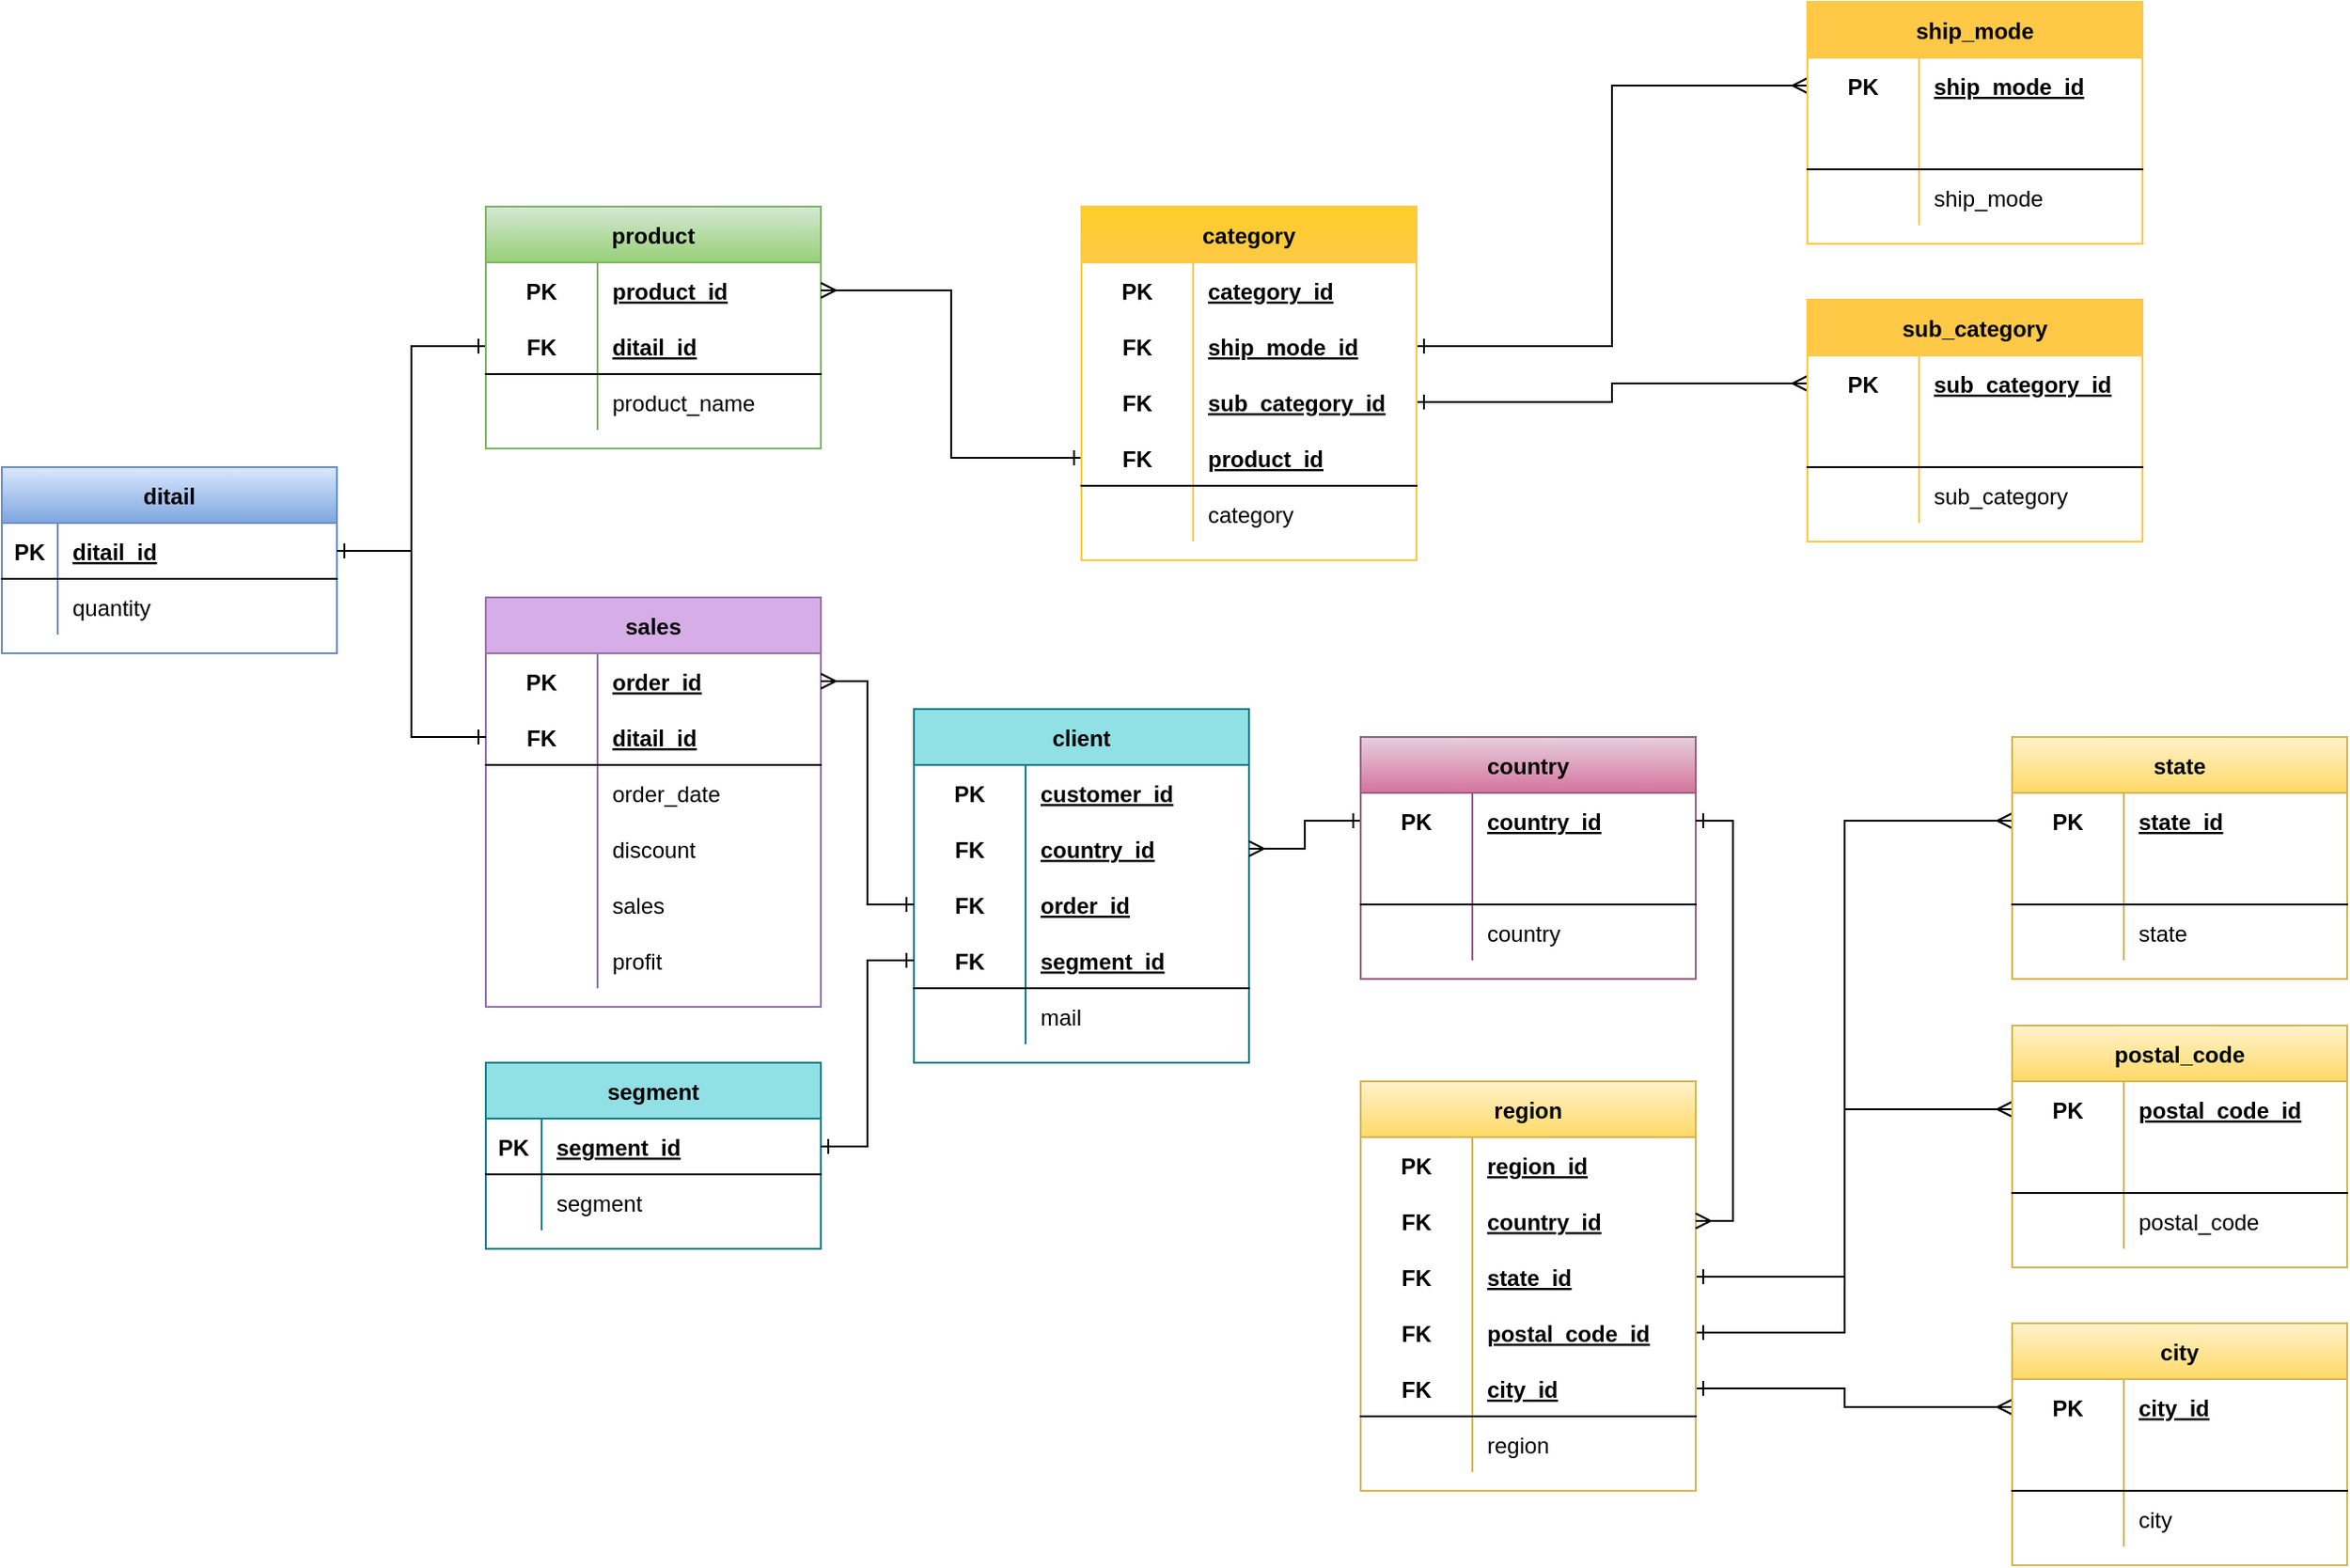 <mxfile version="20.4.1" type="google"><diagram id="mIzn72QSFB-I_DEP1ll_" name="Diagrama Entidad-Relación - Final - Lucas Márquez"><mxGraphModel grid="1" page="1" gridSize="10" guides="1" tooltips="1" connect="1" arrows="1" fold="1" pageScale="1" pageWidth="827" pageHeight="1169" math="0" shadow="0"><root><mxCell id="0"/><mxCell id="1" parent="0"/><mxCell id="VU_tt0zj8PgSBgcjSAFi-6" value="sales" style="shape=table;startSize=30;container=1;collapsible=1;childLayout=tableLayout;fixedRows=1;rowLines=0;fontStyle=1;align=center;resizeLast=1;fillColor=#D6ADE7;strokeColor=#9673a6;" vertex="1" parent="1"><mxGeometry x="270" y="320" width="180" height="220" as="geometry"/></mxCell><mxCell id="VU_tt0zj8PgSBgcjSAFi-7" value="" style="shape=tableRow;horizontal=0;startSize=0;swimlaneHead=0;swimlaneBody=0;fillColor=none;collapsible=0;dropTarget=0;points=[[0,0.5],[1,0.5]];portConstraint=eastwest;top=0;left=0;right=0;bottom=0;" vertex="1" parent="VU_tt0zj8PgSBgcjSAFi-6"><mxGeometry y="30" width="180" height="30" as="geometry"/></mxCell><mxCell id="VU_tt0zj8PgSBgcjSAFi-8" value="PK" style="shape=partialRectangle;connectable=0;fillColor=none;top=0;left=0;bottom=0;right=0;fontStyle=1;overflow=hidden;" vertex="1" parent="VU_tt0zj8PgSBgcjSAFi-7"><mxGeometry width="60" height="30" as="geometry"><mxRectangle width="60" height="30" as="alternateBounds"/></mxGeometry></mxCell><mxCell id="VU_tt0zj8PgSBgcjSAFi-9" value="order_id" style="shape=partialRectangle;connectable=0;fillColor=none;top=0;left=0;bottom=0;right=0;align=left;spacingLeft=6;fontStyle=5;overflow=hidden;" vertex="1" parent="VU_tt0zj8PgSBgcjSAFi-7"><mxGeometry x="60" width="120" height="30" as="geometry"><mxRectangle width="120" height="30" as="alternateBounds"/></mxGeometry></mxCell><mxCell id="VU_tt0zj8PgSBgcjSAFi-10" value="" style="shape=tableRow;horizontal=0;startSize=0;swimlaneHead=0;swimlaneBody=0;fillColor=none;collapsible=0;dropTarget=0;points=[[0,0.5],[1,0.5]];portConstraint=eastwest;top=0;left=0;right=0;bottom=1;" vertex="1" parent="VU_tt0zj8PgSBgcjSAFi-6"><mxGeometry y="60" width="180" height="30" as="geometry"/></mxCell><mxCell id="VU_tt0zj8PgSBgcjSAFi-11" value="FK" style="shape=partialRectangle;connectable=0;fillColor=none;top=0;left=0;bottom=0;right=0;fontStyle=1;overflow=hidden;" vertex="1" parent="VU_tt0zj8PgSBgcjSAFi-10"><mxGeometry width="60" height="30" as="geometry"><mxRectangle width="60" height="30" as="alternateBounds"/></mxGeometry></mxCell><mxCell id="VU_tt0zj8PgSBgcjSAFi-12" value="ditail_id" style="shape=partialRectangle;connectable=0;fillColor=none;top=0;left=0;bottom=0;right=0;align=left;spacingLeft=6;fontStyle=5;overflow=hidden;" vertex="1" parent="VU_tt0zj8PgSBgcjSAFi-10"><mxGeometry x="60" width="120" height="30" as="geometry"><mxRectangle width="120" height="30" as="alternateBounds"/></mxGeometry></mxCell><mxCell id="VU_tt0zj8PgSBgcjSAFi-13" value="" style="shape=tableRow;horizontal=0;startSize=0;swimlaneHead=0;swimlaneBody=0;fillColor=none;collapsible=0;dropTarget=0;points=[[0,0.5],[1,0.5]];portConstraint=eastwest;top=0;left=0;right=0;bottom=0;" vertex="1" parent="VU_tt0zj8PgSBgcjSAFi-6"><mxGeometry y="90" width="180" height="30" as="geometry"/></mxCell><mxCell id="VU_tt0zj8PgSBgcjSAFi-14" value="" style="shape=partialRectangle;connectable=0;fillColor=none;top=0;left=0;bottom=0;right=0;editable=1;overflow=hidden;" vertex="1" parent="VU_tt0zj8PgSBgcjSAFi-13"><mxGeometry width="60" height="30" as="geometry"><mxRectangle width="60" height="30" as="alternateBounds"/></mxGeometry></mxCell><mxCell id="VU_tt0zj8PgSBgcjSAFi-15" value="order_date" style="shape=partialRectangle;connectable=0;fillColor=none;top=0;left=0;bottom=0;right=0;align=left;spacingLeft=6;overflow=hidden;" vertex="1" parent="VU_tt0zj8PgSBgcjSAFi-13"><mxGeometry x="60" width="120" height="30" as="geometry"><mxRectangle width="120" height="30" as="alternateBounds"/></mxGeometry></mxCell><mxCell id="VU_tt0zj8PgSBgcjSAFi-16" value="" style="shape=tableRow;horizontal=0;startSize=0;swimlaneHead=0;swimlaneBody=0;fillColor=none;collapsible=0;dropTarget=0;points=[[0,0.5],[1,0.5]];portConstraint=eastwest;top=0;left=0;right=0;bottom=0;" vertex="1" parent="VU_tt0zj8PgSBgcjSAFi-6"><mxGeometry y="120" width="180" height="30" as="geometry"/></mxCell><mxCell id="VU_tt0zj8PgSBgcjSAFi-17" value="" style="shape=partialRectangle;connectable=0;fillColor=none;top=0;left=0;bottom=0;right=0;editable=1;overflow=hidden;" vertex="1" parent="VU_tt0zj8PgSBgcjSAFi-16"><mxGeometry width="60" height="30" as="geometry"><mxRectangle width="60" height="30" as="alternateBounds"/></mxGeometry></mxCell><mxCell id="VU_tt0zj8PgSBgcjSAFi-18" value="discount" style="shape=partialRectangle;connectable=0;fillColor=none;top=0;left=0;bottom=0;right=0;align=left;spacingLeft=6;overflow=hidden;" vertex="1" parent="VU_tt0zj8PgSBgcjSAFi-16"><mxGeometry x="60" width="120" height="30" as="geometry"><mxRectangle width="120" height="30" as="alternateBounds"/></mxGeometry></mxCell><mxCell id="VU_tt0zj8PgSBgcjSAFi-176" style="shape=tableRow;horizontal=0;startSize=0;swimlaneHead=0;swimlaneBody=0;fillColor=none;collapsible=0;dropTarget=0;points=[[0,0.5],[1,0.5]];portConstraint=eastwest;top=0;left=0;right=0;bottom=0;" vertex="1" parent="VU_tt0zj8PgSBgcjSAFi-6"><mxGeometry y="150" width="180" height="30" as="geometry"/></mxCell><mxCell id="VU_tt0zj8PgSBgcjSAFi-177" style="shape=partialRectangle;connectable=0;fillColor=none;top=0;left=0;bottom=0;right=0;editable=1;overflow=hidden;" vertex="1" parent="VU_tt0zj8PgSBgcjSAFi-176"><mxGeometry width="60" height="30" as="geometry"><mxRectangle width="60" height="30" as="alternateBounds"/></mxGeometry></mxCell><mxCell id="VU_tt0zj8PgSBgcjSAFi-178" value="sales" style="shape=partialRectangle;connectable=0;fillColor=none;top=0;left=0;bottom=0;right=0;align=left;spacingLeft=6;overflow=hidden;" vertex="1" parent="VU_tt0zj8PgSBgcjSAFi-176"><mxGeometry x="60" width="120" height="30" as="geometry"><mxRectangle width="120" height="30" as="alternateBounds"/></mxGeometry></mxCell><mxCell id="VU_tt0zj8PgSBgcjSAFi-179" style="shape=tableRow;horizontal=0;startSize=0;swimlaneHead=0;swimlaneBody=0;fillColor=none;collapsible=0;dropTarget=0;points=[[0,0.5],[1,0.5]];portConstraint=eastwest;top=0;left=0;right=0;bottom=0;" vertex="1" parent="VU_tt0zj8PgSBgcjSAFi-6"><mxGeometry y="180" width="180" height="30" as="geometry"/></mxCell><mxCell id="VU_tt0zj8PgSBgcjSAFi-180" style="shape=partialRectangle;connectable=0;fillColor=none;top=0;left=0;bottom=0;right=0;editable=1;overflow=hidden;" vertex="1" parent="VU_tt0zj8PgSBgcjSAFi-179"><mxGeometry width="60" height="30" as="geometry"><mxRectangle width="60" height="30" as="alternateBounds"/></mxGeometry></mxCell><mxCell id="VU_tt0zj8PgSBgcjSAFi-181" value="profit" style="shape=partialRectangle;connectable=0;fillColor=none;top=0;left=0;bottom=0;right=0;align=left;spacingLeft=6;overflow=hidden;" vertex="1" parent="VU_tt0zj8PgSBgcjSAFi-179"><mxGeometry x="60" width="120" height="30" as="geometry"><mxRectangle width="120" height="30" as="alternateBounds"/></mxGeometry></mxCell><mxCell id="VU_tt0zj8PgSBgcjSAFi-19" value="client" style="shape=table;startSize=30;container=1;collapsible=1;childLayout=tableLayout;fixedRows=1;rowLines=0;fontStyle=1;align=center;resizeLast=1;fillColor=#91E0E6;strokeColor=#0e8088;" vertex="1" parent="1"><mxGeometry x="500" y="380" width="180" height="190" as="geometry"/></mxCell><mxCell id="VU_tt0zj8PgSBgcjSAFi-20" value="" style="shape=tableRow;horizontal=0;startSize=0;swimlaneHead=0;swimlaneBody=0;fillColor=none;collapsible=0;dropTarget=0;points=[[0,0.5],[1,0.5]];portConstraint=eastwest;top=0;left=0;right=0;bottom=0;" vertex="1" parent="VU_tt0zj8PgSBgcjSAFi-19"><mxGeometry y="30" width="180" height="30" as="geometry"/></mxCell><mxCell id="VU_tt0zj8PgSBgcjSAFi-21" value="PK" style="shape=partialRectangle;connectable=0;fillColor=none;top=0;left=0;bottom=0;right=0;fontStyle=1;overflow=hidden;" vertex="1" parent="VU_tt0zj8PgSBgcjSAFi-20"><mxGeometry width="60" height="30" as="geometry"><mxRectangle width="60" height="30" as="alternateBounds"/></mxGeometry></mxCell><mxCell id="VU_tt0zj8PgSBgcjSAFi-22" value="customer_id" style="shape=partialRectangle;connectable=0;fillColor=none;top=0;left=0;bottom=0;right=0;align=left;spacingLeft=6;fontStyle=5;overflow=hidden;" vertex="1" parent="VU_tt0zj8PgSBgcjSAFi-20"><mxGeometry x="60" width="120" height="30" as="geometry"><mxRectangle width="120" height="30" as="alternateBounds"/></mxGeometry></mxCell><mxCell id="xEIqyIHyEvXs3g8BBTCL-25" style="shape=tableRow;horizontal=0;startSize=0;swimlaneHead=0;swimlaneBody=0;fillColor=none;collapsible=0;dropTarget=0;points=[[0,0.5],[1,0.5]];portConstraint=eastwest;top=0;left=0;right=0;bottom=0;" vertex="1" parent="VU_tt0zj8PgSBgcjSAFi-19"><mxGeometry y="60" width="180" height="30" as="geometry"/></mxCell><mxCell id="xEIqyIHyEvXs3g8BBTCL-26" value="FK" style="shape=partialRectangle;connectable=0;fillColor=none;top=0;left=0;bottom=0;right=0;fontStyle=1;overflow=hidden;" vertex="1" parent="xEIqyIHyEvXs3g8BBTCL-25"><mxGeometry width="60" height="30" as="geometry"><mxRectangle width="60" height="30" as="alternateBounds"/></mxGeometry></mxCell><mxCell id="xEIqyIHyEvXs3g8BBTCL-27" value="country_id" style="shape=partialRectangle;connectable=0;fillColor=none;top=0;left=0;bottom=0;right=0;align=left;spacingLeft=6;fontStyle=5;overflow=hidden;" vertex="1" parent="xEIqyIHyEvXs3g8BBTCL-25"><mxGeometry x="60" width="120" height="30" as="geometry"><mxRectangle width="120" height="30" as="alternateBounds"/></mxGeometry></mxCell><mxCell id="oyBiZ0jqE-eT7juvi7Py-24" style="shape=tableRow;horizontal=0;startSize=0;swimlaneHead=0;swimlaneBody=0;fillColor=none;collapsible=0;dropTarget=0;points=[[0,0.5],[1,0.5]];portConstraint=eastwest;top=0;left=0;right=0;bottom=0;" vertex="1" parent="VU_tt0zj8PgSBgcjSAFi-19"><mxGeometry y="90" width="180" height="30" as="geometry"/></mxCell><mxCell id="oyBiZ0jqE-eT7juvi7Py-25" value="FK" style="shape=partialRectangle;connectable=0;fillColor=none;top=0;left=0;bottom=0;right=0;fontStyle=1;overflow=hidden;" vertex="1" parent="oyBiZ0jqE-eT7juvi7Py-24"><mxGeometry width="60" height="30" as="geometry"><mxRectangle width="60" height="30" as="alternateBounds"/></mxGeometry></mxCell><mxCell id="oyBiZ0jqE-eT7juvi7Py-26" value="order_id" style="shape=partialRectangle;connectable=0;fillColor=none;top=0;left=0;bottom=0;right=0;align=left;spacingLeft=6;fontStyle=5;overflow=hidden;" vertex="1" parent="oyBiZ0jqE-eT7juvi7Py-24"><mxGeometry x="60" width="120" height="30" as="geometry"><mxRectangle width="120" height="30" as="alternateBounds"/></mxGeometry></mxCell><mxCell id="VU_tt0zj8PgSBgcjSAFi-23" value="" style="shape=tableRow;horizontal=0;startSize=0;swimlaneHead=0;swimlaneBody=0;fillColor=none;collapsible=0;dropTarget=0;points=[[0,0.5],[1,0.5]];portConstraint=eastwest;top=0;left=0;right=0;bottom=1;" vertex="1" parent="VU_tt0zj8PgSBgcjSAFi-19"><mxGeometry y="120" width="180" height="30" as="geometry"/></mxCell><mxCell id="VU_tt0zj8PgSBgcjSAFi-24" value="FK" style="shape=partialRectangle;connectable=0;fillColor=none;top=0;left=0;bottom=0;right=0;fontStyle=1;overflow=hidden;" vertex="1" parent="VU_tt0zj8PgSBgcjSAFi-23"><mxGeometry width="60" height="30" as="geometry"><mxRectangle width="60" height="30" as="alternateBounds"/></mxGeometry></mxCell><mxCell id="VU_tt0zj8PgSBgcjSAFi-25" value="segment_id" style="shape=partialRectangle;connectable=0;fillColor=none;top=0;left=0;bottom=0;right=0;align=left;spacingLeft=6;fontStyle=5;overflow=hidden;" vertex="1" parent="VU_tt0zj8PgSBgcjSAFi-23"><mxGeometry x="60" width="120" height="30" as="geometry"><mxRectangle width="120" height="30" as="alternateBounds"/></mxGeometry></mxCell><mxCell id="VU_tt0zj8PgSBgcjSAFi-26" value="" style="shape=tableRow;horizontal=0;startSize=0;swimlaneHead=0;swimlaneBody=0;fillColor=none;collapsible=0;dropTarget=0;points=[[0,0.5],[1,0.5]];portConstraint=eastwest;top=0;left=0;right=0;bottom=0;" vertex="1" parent="VU_tt0zj8PgSBgcjSAFi-19"><mxGeometry y="150" width="180" height="30" as="geometry"/></mxCell><mxCell id="VU_tt0zj8PgSBgcjSAFi-27" value="" style="shape=partialRectangle;connectable=0;fillColor=none;top=0;left=0;bottom=0;right=0;editable=1;overflow=hidden;" vertex="1" parent="VU_tt0zj8PgSBgcjSAFi-26"><mxGeometry width="60" height="30" as="geometry"><mxRectangle width="60" height="30" as="alternateBounds"/></mxGeometry></mxCell><mxCell id="VU_tt0zj8PgSBgcjSAFi-28" value="mail" style="shape=partialRectangle;connectable=0;fillColor=none;top=0;left=0;bottom=0;right=0;align=left;spacingLeft=6;overflow=hidden;" vertex="1" parent="VU_tt0zj8PgSBgcjSAFi-26"><mxGeometry x="60" width="120" height="30" as="geometry"><mxRectangle width="120" height="30" as="alternateBounds"/></mxGeometry></mxCell><mxCell id="VU_tt0zj8PgSBgcjSAFi-198" style="edgeStyle=orthogonalEdgeStyle;rounded=0;orthogonalLoop=1;jettySize=auto;html=1;startArrow=ERone;startFill=0;endArrow=ERone;endFill=0;exitX=0;exitY=0.5;exitDx=0;exitDy=0;entryX=1;entryY=0.5;entryDx=0;entryDy=0;" edge="1" parent="1" source="VU_tt0zj8PgSBgcjSAFi-75" target="MrGckBFg0y3Oi9oTqxeP-3"><mxGeometry relative="1" as="geometry"><mxPoint x="200" y="285" as="targetPoint"/></mxGeometry></mxCell><mxCell id="VU_tt0zj8PgSBgcjSAFi-71" value="product" style="shape=table;startSize=30;container=1;collapsible=1;childLayout=tableLayout;fixedRows=1;rowLines=0;fontStyle=1;align=center;resizeLast=1;fillColor=#d5e8d4;strokeColor=#82b366;gradientColor=#97d077;" vertex="1" parent="1"><mxGeometry x="270" y="110" width="180" height="130" as="geometry"/></mxCell><mxCell id="VU_tt0zj8PgSBgcjSAFi-72" value="" style="shape=tableRow;horizontal=0;startSize=0;swimlaneHead=0;swimlaneBody=0;fillColor=none;collapsible=0;dropTarget=0;points=[[0,0.5],[1,0.5]];portConstraint=eastwest;top=0;left=0;right=0;bottom=0;" vertex="1" parent="VU_tt0zj8PgSBgcjSAFi-71"><mxGeometry y="30" width="180" height="30" as="geometry"/></mxCell><mxCell id="VU_tt0zj8PgSBgcjSAFi-73" value="PK" style="shape=partialRectangle;connectable=0;fillColor=none;top=0;left=0;bottom=0;right=0;fontStyle=1;overflow=hidden;" vertex="1" parent="VU_tt0zj8PgSBgcjSAFi-72"><mxGeometry width="60" height="30" as="geometry"><mxRectangle width="60" height="30" as="alternateBounds"/></mxGeometry></mxCell><mxCell id="VU_tt0zj8PgSBgcjSAFi-74" value="product_id" style="shape=partialRectangle;connectable=0;fillColor=none;top=0;left=0;bottom=0;right=0;align=left;spacingLeft=6;fontStyle=5;overflow=hidden;" vertex="1" parent="VU_tt0zj8PgSBgcjSAFi-72"><mxGeometry x="60" width="120" height="30" as="geometry"><mxRectangle width="120" height="30" as="alternateBounds"/></mxGeometry></mxCell><mxCell id="VU_tt0zj8PgSBgcjSAFi-75" value="" style="shape=tableRow;horizontal=0;startSize=0;swimlaneHead=0;swimlaneBody=0;fillColor=none;collapsible=0;dropTarget=0;points=[[0,0.5],[1,0.5]];portConstraint=eastwest;top=0;left=0;right=0;bottom=1;" vertex="1" parent="VU_tt0zj8PgSBgcjSAFi-71"><mxGeometry y="60" width="180" height="30" as="geometry"/></mxCell><mxCell id="VU_tt0zj8PgSBgcjSAFi-76" value="FK" style="shape=partialRectangle;connectable=0;fillColor=none;top=0;left=0;bottom=0;right=0;fontStyle=1;overflow=hidden;" vertex="1" parent="VU_tt0zj8PgSBgcjSAFi-75"><mxGeometry width="60" height="30" as="geometry"><mxRectangle width="60" height="30" as="alternateBounds"/></mxGeometry></mxCell><mxCell id="VU_tt0zj8PgSBgcjSAFi-77" value="ditail_id" style="shape=partialRectangle;connectable=0;fillColor=none;top=0;left=0;bottom=0;right=0;align=left;spacingLeft=6;fontStyle=5;overflow=hidden;" vertex="1" parent="VU_tt0zj8PgSBgcjSAFi-75"><mxGeometry x="60" width="120" height="30" as="geometry"><mxRectangle width="120" height="30" as="alternateBounds"/></mxGeometry></mxCell><mxCell id="VU_tt0zj8PgSBgcjSAFi-78" value="" style="shape=tableRow;horizontal=0;startSize=0;swimlaneHead=0;swimlaneBody=0;fillColor=none;collapsible=0;dropTarget=0;points=[[0,0.5],[1,0.5]];portConstraint=eastwest;top=0;left=0;right=0;bottom=0;" vertex="1" parent="VU_tt0zj8PgSBgcjSAFi-71"><mxGeometry y="90" width="180" height="30" as="geometry"/></mxCell><mxCell id="VU_tt0zj8PgSBgcjSAFi-79" value="" style="shape=partialRectangle;connectable=0;fillColor=none;top=0;left=0;bottom=0;right=0;editable=1;overflow=hidden;" vertex="1" parent="VU_tt0zj8PgSBgcjSAFi-78"><mxGeometry width="60" height="30" as="geometry"><mxRectangle width="60" height="30" as="alternateBounds"/></mxGeometry></mxCell><mxCell id="VU_tt0zj8PgSBgcjSAFi-80" value="product_name" style="shape=partialRectangle;connectable=0;fillColor=none;top=0;left=0;bottom=0;right=0;align=left;spacingLeft=6;overflow=hidden;" vertex="1" parent="VU_tt0zj8PgSBgcjSAFi-78"><mxGeometry x="60" width="120" height="30" as="geometry"><mxRectangle width="120" height="30" as="alternateBounds"/></mxGeometry></mxCell><mxCell id="VU_tt0zj8PgSBgcjSAFi-199" style="edgeStyle=orthogonalEdgeStyle;rounded=0;orthogonalLoop=1;jettySize=auto;html=1;startArrow=ERone;startFill=0;endArrow=ERmany;endFill=0;exitX=0;exitY=0.5;exitDx=0;exitDy=0;entryX=1;entryY=0.5;entryDx=0;entryDy=0;" edge="1" parent="1" source="_aTbxDo0gXw2IyiF0GpH-42" target="VU_tt0zj8PgSBgcjSAFi-72"><mxGeometry relative="1" as="geometry"><mxPoint x="430" y="135" as="sourcePoint"/><mxPoint x="490" y="70" as="targetPoint"/></mxGeometry></mxCell><mxCell id="VU_tt0zj8PgSBgcjSAFi-200" style="edgeStyle=orthogonalEdgeStyle;rounded=0;orthogonalLoop=1;jettySize=auto;html=1;entryX=1.008;entryY=0.733;entryDx=0;entryDy=0;entryPerimeter=0;startArrow=ERmany;startFill=0;endArrow=ERone;endFill=0;" edge="1" parent="1" source="VU_tt0zj8PgSBgcjSAFi-7"><mxGeometry relative="1" as="geometry"/></mxCell><mxCell id="VU_tt0zj8PgSBgcjSAFi-201" style="edgeStyle=orthogonalEdgeStyle;rounded=0;orthogonalLoop=1;jettySize=auto;html=1;startArrow=ERmany;startFill=0;endArrow=ERone;endFill=0;exitX=1;exitY=0.5;exitDx=0;exitDy=0;entryX=0;entryY=0.5;entryDx=0;entryDy=0;" edge="1" parent="1" source="VU_tt0zj8PgSBgcjSAFi-7" target="oyBiZ0jqE-eT7juvi7Py-24"><mxGeometry relative="1" as="geometry"><mxPoint x="530" y="470" as="targetPoint"/></mxGeometry></mxCell><mxCell id="VU_tt0zj8PgSBgcjSAFi-202" style="edgeStyle=orthogonalEdgeStyle;rounded=0;orthogonalLoop=1;jettySize=auto;html=1;startArrow=ERmany;startFill=0;endArrow=ERone;endFill=0;exitX=1;exitY=0.5;exitDx=0;exitDy=0;entryX=0;entryY=0.5;entryDx=0;entryDy=0;" edge="1" parent="1" source="xEIqyIHyEvXs3g8BBTCL-25" target="MrGckBFg0y3Oi9oTqxeP-12"><mxGeometry relative="1" as="geometry"><mxPoint x="780" y="510" as="targetPoint"/></mxGeometry></mxCell><mxCell id="oyBiZ0jqE-eT7juvi7Py-2" value="segment" style="shape=table;startSize=30;container=1;collapsible=1;childLayout=tableLayout;fixedRows=1;rowLines=0;fontStyle=1;align=center;resizeLast=1;fillColor=#91E0E6;strokeColor=#0e8088;" vertex="1" parent="1"><mxGeometry x="270" y="570" width="180" height="100" as="geometry"/></mxCell><mxCell id="oyBiZ0jqE-eT7juvi7Py-3" value="" style="shape=tableRow;horizontal=0;startSize=0;swimlaneHead=0;swimlaneBody=0;fillColor=none;collapsible=0;dropTarget=0;points=[[0,0.5],[1,0.5]];portConstraint=eastwest;top=0;left=0;right=0;bottom=1;" vertex="1" parent="oyBiZ0jqE-eT7juvi7Py-2"><mxGeometry y="30" width="180" height="30" as="geometry"/></mxCell><mxCell id="oyBiZ0jqE-eT7juvi7Py-4" value="PK" style="shape=partialRectangle;connectable=0;fillColor=none;top=0;left=0;bottom=0;right=0;fontStyle=1;overflow=hidden;" vertex="1" parent="oyBiZ0jqE-eT7juvi7Py-3"><mxGeometry width="30" height="30" as="geometry"><mxRectangle width="30" height="30" as="alternateBounds"/></mxGeometry></mxCell><mxCell id="oyBiZ0jqE-eT7juvi7Py-5" value="segment_id" style="shape=partialRectangle;connectable=0;fillColor=none;top=0;left=0;bottom=0;right=0;align=left;spacingLeft=6;fontStyle=5;overflow=hidden;" vertex="1" parent="oyBiZ0jqE-eT7juvi7Py-3"><mxGeometry x="30" width="150" height="30" as="geometry"><mxRectangle width="150" height="30" as="alternateBounds"/></mxGeometry></mxCell><mxCell id="oyBiZ0jqE-eT7juvi7Py-6" value="" style="shape=tableRow;horizontal=0;startSize=0;swimlaneHead=0;swimlaneBody=0;fillColor=none;collapsible=0;dropTarget=0;points=[[0,0.5],[1,0.5]];portConstraint=eastwest;top=0;left=0;right=0;bottom=0;" vertex="1" parent="oyBiZ0jqE-eT7juvi7Py-2"><mxGeometry y="60" width="180" height="30" as="geometry"/></mxCell><mxCell id="oyBiZ0jqE-eT7juvi7Py-7" value="" style="shape=partialRectangle;connectable=0;fillColor=none;top=0;left=0;bottom=0;right=0;editable=1;overflow=hidden;" vertex="1" parent="oyBiZ0jqE-eT7juvi7Py-6"><mxGeometry width="30" height="30" as="geometry"><mxRectangle width="30" height="30" as="alternateBounds"/></mxGeometry></mxCell><mxCell id="oyBiZ0jqE-eT7juvi7Py-8" value="segment" style="shape=partialRectangle;connectable=0;fillColor=none;top=0;left=0;bottom=0;right=0;align=left;spacingLeft=6;overflow=hidden;" vertex="1" parent="oyBiZ0jqE-eT7juvi7Py-6"><mxGeometry x="30" width="150" height="30" as="geometry"><mxRectangle width="150" height="30" as="alternateBounds"/></mxGeometry></mxCell><mxCell id="oyBiZ0jqE-eT7juvi7Py-27" style="edgeStyle=orthogonalEdgeStyle;rounded=0;orthogonalLoop=1;jettySize=auto;html=1;exitX=0;exitY=0.5;exitDx=0;exitDy=0;entryX=1;entryY=0.5;entryDx=0;entryDy=0;endArrow=ERone;endFill=0;startArrow=ERone;startFill=0;" edge="1" parent="1" source="VU_tt0zj8PgSBgcjSAFi-23" target="oyBiZ0jqE-eT7juvi7Py-3"><mxGeometry relative="1" as="geometry"/></mxCell><mxCell id="oyBiZ0jqE-eT7juvi7Py-70" style="edgeStyle=orthogonalEdgeStyle;rounded=0;orthogonalLoop=1;jettySize=auto;html=1;entryX=1;entryY=0.5;entryDx=0;entryDy=0;startArrow=ERmany;startFill=0;endArrow=ERone;endFill=0;exitX=0;exitY=0.5;exitDx=0;exitDy=0;" edge="1" parent="1" source="kOzE1rZp_sydY7I8jgyy-18" target="kOzE1rZp_sydY7I8jgyy-4"><mxGeometry relative="1" as="geometry"><mxPoint x="800" y="80" as="sourcePoint"/><mxPoint x="960" y="75" as="targetPoint"/></mxGeometry></mxCell><mxCell id="oyBiZ0jqE-eT7juvi7Py-78" style="edgeStyle=orthogonalEdgeStyle;rounded=0;orthogonalLoop=1;jettySize=auto;html=1;entryX=1;entryY=0.5;entryDx=0;entryDy=0;startArrow=ERmany;startFill=0;endArrow=ERone;endFill=0;exitX=0;exitY=0.5;exitDx=0;exitDy=0;" edge="1" parent="1" source="kOzE1rZp_sydY7I8jgyy-8" target="kOzE1rZp_sydY7I8jgyy-1"><mxGeometry relative="1" as="geometry"><mxPoint x="890" y="270" as="sourcePoint"/><mxPoint x="1010" y="180" as="targetPoint"/></mxGeometry></mxCell><mxCell id="2hNDZyfFAiQpchvqxS-o-57" style="edgeStyle=orthogonalEdgeStyle;rounded=0;orthogonalLoop=1;jettySize=auto;html=1;exitX=1;exitY=0.5;exitDx=0;exitDy=0;startArrow=ERone;startFill=0;endArrow=ERmany;endFill=0;entryX=0;entryY=0.5;entryDx=0;entryDy=0;" edge="1" parent="1" source="xEIqyIHyEvXs3g8BBTCL-1" target="MrGckBFg0y3Oi9oTqxeP-32"><mxGeometry relative="1" as="geometry"><mxPoint x="1020" y="525" as="sourcePoint"/><mxPoint x="1040" y="480" as="targetPoint"/><Array as="points"><mxPoint x="1000" y="685"/><mxPoint x="1000" y="440"/></Array></mxGeometry></mxCell><mxCell id="2hNDZyfFAiQpchvqxS-o-58" style="edgeStyle=orthogonalEdgeStyle;rounded=0;orthogonalLoop=1;jettySize=auto;html=1;exitX=1;exitY=0.5;exitDx=0;exitDy=0;entryX=0;entryY=0.5;entryDx=0;entryDy=0;startArrow=ERmany;startFill=0;endArrow=ERone;endFill=0;" edge="1" parent="1"><mxGeometry relative="1" as="geometry"><Array as="points"><mxPoint x="1070" y="555"/><mxPoint x="1070" y="815"/></Array></mxGeometry></mxCell><mxCell id="2hNDZyfFAiQpchvqxS-o-59" style="edgeStyle=orthogonalEdgeStyle;rounded=0;orthogonalLoop=1;jettySize=auto;html=1;exitX=1;exitY=0.5;exitDx=0;exitDy=0;entryX=0;entryY=0.5;entryDx=0;entryDy=0;startArrow=ERone;startFill=0;endArrow=ERmany;endFill=0;" edge="1" parent="1" source="MrGckBFg0y3Oi9oTqxeP-55" target="MrGckBFg0y3Oi9oTqxeP-42"><mxGeometry relative="1" as="geometry"><mxPoint x="1020" y="495" as="sourcePoint"/><mxPoint x="1160" y="465" as="targetPoint"/><Array as="points"><mxPoint x="1000" y="745"/><mxPoint x="1000" y="755"/></Array></mxGeometry></mxCell><mxCell id="2hNDZyfFAiQpchvqxS-o-60" style="edgeStyle=orthogonalEdgeStyle;rounded=0;orthogonalLoop=1;jettySize=auto;html=1;exitX=1;exitY=0.5;exitDx=0;exitDy=0;entryX=0;entryY=0.5;entryDx=0;entryDy=0;startArrow=ERone;startFill=0;endArrow=ERmany;endFill=0;" edge="1" parent="1" source="xEIqyIHyEvXs3g8BBTCL-4" target="MrGckBFg0y3Oi9oTqxeP-22"><mxGeometry relative="1" as="geometry"><Array as="points"><mxPoint x="1000" y="715"/><mxPoint x="1000" y="595"/></Array><mxPoint x="1020" y="465" as="sourcePoint"/><mxPoint x="1160" y="335" as="targetPoint"/></mxGeometry></mxCell><mxCell id="_aTbxDo0gXw2IyiF0GpH-38" value="category" style="shape=table;startSize=30;container=1;collapsible=1;childLayout=tableLayout;fixedRows=1;rowLines=0;fontStyle=1;align=center;resizeLast=1;fillColor=#ffcd28;strokeColor=#FFC847;gradientColor=#FFC847;" vertex="1" parent="1"><mxGeometry x="590" y="110" width="180" height="190" as="geometry"/></mxCell><mxCell id="_aTbxDo0gXw2IyiF0GpH-39" value="" style="shape=tableRow;horizontal=0;startSize=0;swimlaneHead=0;swimlaneBody=0;fillColor=none;collapsible=0;dropTarget=0;points=[[0,0.5],[1,0.5]];portConstraint=eastwest;top=0;left=0;right=0;bottom=0;" vertex="1" parent="_aTbxDo0gXw2IyiF0GpH-38"><mxGeometry y="30" width="180" height="30" as="geometry"/></mxCell><mxCell id="_aTbxDo0gXw2IyiF0GpH-40" value="PK" style="shape=partialRectangle;connectable=0;fillColor=none;top=0;left=0;bottom=0;right=0;fontStyle=1;overflow=hidden;" vertex="1" parent="_aTbxDo0gXw2IyiF0GpH-39"><mxGeometry width="60" height="30" as="geometry"><mxRectangle width="60" height="30" as="alternateBounds"/></mxGeometry></mxCell><mxCell id="_aTbxDo0gXw2IyiF0GpH-41" value="category_id" style="shape=partialRectangle;connectable=0;fillColor=none;top=0;left=0;bottom=0;right=0;align=left;spacingLeft=6;fontStyle=5;overflow=hidden;" vertex="1" parent="_aTbxDo0gXw2IyiF0GpH-39"><mxGeometry x="60" width="120" height="30" as="geometry"><mxRectangle width="120" height="30" as="alternateBounds"/></mxGeometry></mxCell><mxCell id="kOzE1rZp_sydY7I8jgyy-4" style="shape=tableRow;horizontal=0;startSize=0;swimlaneHead=0;swimlaneBody=0;fillColor=none;collapsible=0;dropTarget=0;points=[[0,0.5],[1,0.5]];portConstraint=eastwest;top=0;left=0;right=0;bottom=0;" vertex="1" parent="_aTbxDo0gXw2IyiF0GpH-38"><mxGeometry y="60" width="180" height="30" as="geometry"/></mxCell><mxCell id="kOzE1rZp_sydY7I8jgyy-5" value="FK" style="shape=partialRectangle;connectable=0;fillColor=none;top=0;left=0;bottom=0;right=0;fontStyle=1;overflow=hidden;" vertex="1" parent="kOzE1rZp_sydY7I8jgyy-4"><mxGeometry width="60" height="30" as="geometry"><mxRectangle width="60" height="30" as="alternateBounds"/></mxGeometry></mxCell><mxCell id="kOzE1rZp_sydY7I8jgyy-6" value="ship_mode_id" style="shape=partialRectangle;connectable=0;fillColor=none;top=0;left=0;bottom=0;right=0;align=left;spacingLeft=6;fontStyle=5;overflow=hidden;" vertex="1" parent="kOzE1rZp_sydY7I8jgyy-4"><mxGeometry x="60" width="120" height="30" as="geometry"><mxRectangle width="120" height="30" as="alternateBounds"/></mxGeometry></mxCell><mxCell id="kOzE1rZp_sydY7I8jgyy-1" style="shape=tableRow;horizontal=0;startSize=0;swimlaneHead=0;swimlaneBody=0;fillColor=none;collapsible=0;dropTarget=0;points=[[0,0.5],[1,0.5]];portConstraint=eastwest;top=0;left=0;right=0;bottom=0;" vertex="1" parent="_aTbxDo0gXw2IyiF0GpH-38"><mxGeometry y="90" width="180" height="30" as="geometry"/></mxCell><mxCell id="kOzE1rZp_sydY7I8jgyy-2" value="FK" style="shape=partialRectangle;connectable=0;fillColor=none;top=0;left=0;bottom=0;right=0;fontStyle=1;overflow=hidden;" vertex="1" parent="kOzE1rZp_sydY7I8jgyy-1"><mxGeometry width="60" height="30" as="geometry"><mxRectangle width="60" height="30" as="alternateBounds"/></mxGeometry></mxCell><mxCell id="kOzE1rZp_sydY7I8jgyy-3" value="sub_category_id" style="shape=partialRectangle;connectable=0;fillColor=none;top=0;left=0;bottom=0;right=0;align=left;spacingLeft=6;fontStyle=5;overflow=hidden;" vertex="1" parent="kOzE1rZp_sydY7I8jgyy-1"><mxGeometry x="60" width="120" height="30" as="geometry"><mxRectangle width="120" height="30" as="alternateBounds"/></mxGeometry></mxCell><mxCell id="_aTbxDo0gXw2IyiF0GpH-42" value="" style="shape=tableRow;horizontal=0;startSize=0;swimlaneHead=0;swimlaneBody=0;fillColor=none;collapsible=0;dropTarget=0;points=[[0,0.5],[1,0.5]];portConstraint=eastwest;top=0;left=0;right=0;bottom=1;" vertex="1" parent="_aTbxDo0gXw2IyiF0GpH-38"><mxGeometry y="120" width="180" height="30" as="geometry"/></mxCell><mxCell id="_aTbxDo0gXw2IyiF0GpH-43" value="FK" style="shape=partialRectangle;connectable=0;fillColor=none;top=0;left=0;bottom=0;right=0;fontStyle=1;overflow=hidden;" vertex="1" parent="_aTbxDo0gXw2IyiF0GpH-42"><mxGeometry width="60" height="30" as="geometry"><mxRectangle width="60" height="30" as="alternateBounds"/></mxGeometry></mxCell><mxCell id="_aTbxDo0gXw2IyiF0GpH-44" value="product_id" style="shape=partialRectangle;connectable=0;fillColor=none;top=0;left=0;bottom=0;right=0;align=left;spacingLeft=6;fontStyle=5;overflow=hidden;" vertex="1" parent="_aTbxDo0gXw2IyiF0GpH-42"><mxGeometry x="60" width="120" height="30" as="geometry"><mxRectangle width="120" height="30" as="alternateBounds"/></mxGeometry></mxCell><mxCell id="_aTbxDo0gXw2IyiF0GpH-45" value="" style="shape=tableRow;horizontal=0;startSize=0;swimlaneHead=0;swimlaneBody=0;fillColor=none;collapsible=0;dropTarget=0;points=[[0,0.5],[1,0.5]];portConstraint=eastwest;top=0;left=0;right=0;bottom=0;" vertex="1" parent="_aTbxDo0gXw2IyiF0GpH-38"><mxGeometry y="150" width="180" height="30" as="geometry"/></mxCell><mxCell id="_aTbxDo0gXw2IyiF0GpH-46" value="" style="shape=partialRectangle;connectable=0;fillColor=none;top=0;left=0;bottom=0;right=0;editable=1;overflow=hidden;" vertex="1" parent="_aTbxDo0gXw2IyiF0GpH-45"><mxGeometry width="60" height="30" as="geometry"><mxRectangle width="60" height="30" as="alternateBounds"/></mxGeometry></mxCell><mxCell id="_aTbxDo0gXw2IyiF0GpH-47" value="category" style="shape=partialRectangle;connectable=0;fillColor=none;top=0;left=0;bottom=0;right=0;align=left;spacingLeft=6;overflow=hidden;" vertex="1" parent="_aTbxDo0gXw2IyiF0GpH-45"><mxGeometry x="60" width="120" height="30" as="geometry"><mxRectangle width="120" height="30" as="alternateBounds"/></mxGeometry></mxCell><mxCell id="MrGckBFg0y3Oi9oTqxeP-2" value="ditail" style="shape=table;startSize=30;container=1;collapsible=1;childLayout=tableLayout;fixedRows=1;rowLines=0;fontStyle=1;align=center;resizeLast=1;fillColor=#dae8fc;strokeColor=#6c8ebf;gradientColor=#7ea6e0;" vertex="1" parent="1"><mxGeometry x="10" y="250" width="180" height="100" as="geometry"/></mxCell><mxCell id="MrGckBFg0y3Oi9oTqxeP-3" value="" style="shape=tableRow;horizontal=0;startSize=0;swimlaneHead=0;swimlaneBody=0;fillColor=none;collapsible=0;dropTarget=0;points=[[0,0.5],[1,0.5]];portConstraint=eastwest;top=0;left=0;right=0;bottom=1;" vertex="1" parent="MrGckBFg0y3Oi9oTqxeP-2"><mxGeometry y="30" width="180" height="30" as="geometry"/></mxCell><mxCell id="MrGckBFg0y3Oi9oTqxeP-4" value="PK" style="shape=partialRectangle;connectable=0;fillColor=none;top=0;left=0;bottom=0;right=0;fontStyle=1;overflow=hidden;" vertex="1" parent="MrGckBFg0y3Oi9oTqxeP-3"><mxGeometry width="30" height="30" as="geometry"><mxRectangle width="30" height="30" as="alternateBounds"/></mxGeometry></mxCell><mxCell id="MrGckBFg0y3Oi9oTqxeP-5" value="ditail_id" style="shape=partialRectangle;connectable=0;fillColor=none;top=0;left=0;bottom=0;right=0;align=left;spacingLeft=6;fontStyle=5;overflow=hidden;" vertex="1" parent="MrGckBFg0y3Oi9oTqxeP-3"><mxGeometry x="30" width="150" height="30" as="geometry"><mxRectangle width="150" height="30" as="alternateBounds"/></mxGeometry></mxCell><mxCell id="MrGckBFg0y3Oi9oTqxeP-6" value="" style="shape=tableRow;horizontal=0;startSize=0;swimlaneHead=0;swimlaneBody=0;fillColor=none;collapsible=0;dropTarget=0;points=[[0,0.5],[1,0.5]];portConstraint=eastwest;top=0;left=0;right=0;bottom=0;" vertex="1" parent="MrGckBFg0y3Oi9oTqxeP-2"><mxGeometry y="60" width="180" height="30" as="geometry"/></mxCell><mxCell id="MrGckBFg0y3Oi9oTqxeP-7" value="" style="shape=partialRectangle;connectable=0;fillColor=none;top=0;left=0;bottom=0;right=0;editable=1;overflow=hidden;" vertex="1" parent="MrGckBFg0y3Oi9oTqxeP-6"><mxGeometry width="30" height="30" as="geometry"><mxRectangle width="30" height="30" as="alternateBounds"/></mxGeometry></mxCell><mxCell id="MrGckBFg0y3Oi9oTqxeP-8" value="quantity" style="shape=partialRectangle;connectable=0;fillColor=none;top=0;left=0;bottom=0;right=0;align=left;spacingLeft=6;overflow=hidden;" vertex="1" parent="MrGckBFg0y3Oi9oTqxeP-6"><mxGeometry x="30" width="150" height="30" as="geometry"><mxRectangle width="150" height="30" as="alternateBounds"/></mxGeometry></mxCell><mxCell id="MrGckBFg0y3Oi9oTqxeP-9" style="edgeStyle=orthogonalEdgeStyle;rounded=0;orthogonalLoop=1;jettySize=auto;html=1;entryX=0;entryY=0.5;entryDx=0;entryDy=0;startArrow=ERone;startFill=0;endArrow=ERone;endFill=0;" edge="1" parent="1" source="MrGckBFg0y3Oi9oTqxeP-3" target="VU_tt0zj8PgSBgcjSAFi-10"><mxGeometry relative="1" as="geometry"/></mxCell><mxCell id="MrGckBFg0y3Oi9oTqxeP-11" value="country" style="shape=table;startSize=30;container=1;collapsible=1;childLayout=tableLayout;fixedRows=1;rowLines=0;fontStyle=1;align=center;resizeLast=1;fillColor=#e6d0de;strokeColor=#996185;gradientColor=#d5739d;" vertex="1" parent="1"><mxGeometry x="740" y="395" width="180" height="130" as="geometry"/></mxCell><mxCell id="MrGckBFg0y3Oi9oTqxeP-12" value="" style="shape=tableRow;horizontal=0;startSize=0;swimlaneHead=0;swimlaneBody=0;fillColor=none;collapsible=0;dropTarget=0;points=[[0,0.5],[1,0.5]];portConstraint=eastwest;top=0;left=0;right=0;bottom=0;" vertex="1" parent="MrGckBFg0y3Oi9oTqxeP-11"><mxGeometry y="30" width="180" height="30" as="geometry"/></mxCell><mxCell id="MrGckBFg0y3Oi9oTqxeP-13" value="PK" style="shape=partialRectangle;connectable=0;fillColor=none;top=0;left=0;bottom=0;right=0;fontStyle=1;overflow=hidden;" vertex="1" parent="MrGckBFg0y3Oi9oTqxeP-12"><mxGeometry width="60" height="30" as="geometry"><mxRectangle width="60" height="30" as="alternateBounds"/></mxGeometry></mxCell><mxCell id="MrGckBFg0y3Oi9oTqxeP-14" value="country_id" style="shape=partialRectangle;connectable=0;fillColor=none;top=0;left=0;bottom=0;right=0;align=left;spacingLeft=6;fontStyle=5;overflow=hidden;" vertex="1" parent="MrGckBFg0y3Oi9oTqxeP-12"><mxGeometry x="60" width="120" height="30" as="geometry"><mxRectangle width="120" height="30" as="alternateBounds"/></mxGeometry></mxCell><mxCell id="xEIqyIHyEvXs3g8BBTCL-28" style="shape=tableRow;horizontal=0;startSize=0;swimlaneHead=0;swimlaneBody=0;fillColor=none;collapsible=0;dropTarget=0;points=[[0,0.5],[1,0.5]];portConstraint=eastwest;top=0;left=0;right=0;bottom=1;" vertex="1" parent="MrGckBFg0y3Oi9oTqxeP-11"><mxGeometry y="60" width="180" height="30" as="geometry"/></mxCell><mxCell id="xEIqyIHyEvXs3g8BBTCL-29" style="shape=partialRectangle;connectable=0;fillColor=none;top=0;left=0;bottom=0;right=0;fontStyle=1;overflow=hidden;" vertex="1" parent="xEIqyIHyEvXs3g8BBTCL-28"><mxGeometry width="60" height="30" as="geometry"><mxRectangle width="60" height="30" as="alternateBounds"/></mxGeometry></mxCell><mxCell id="xEIqyIHyEvXs3g8BBTCL-30" style="shape=partialRectangle;connectable=0;fillColor=none;top=0;left=0;bottom=0;right=0;align=left;spacingLeft=6;fontStyle=5;overflow=hidden;" vertex="1" parent="xEIqyIHyEvXs3g8BBTCL-28"><mxGeometry x="60" width="120" height="30" as="geometry"><mxRectangle width="120" height="30" as="alternateBounds"/></mxGeometry></mxCell><mxCell id="MrGckBFg0y3Oi9oTqxeP-18" value="" style="shape=tableRow;horizontal=0;startSize=0;swimlaneHead=0;swimlaneBody=0;fillColor=none;collapsible=0;dropTarget=0;points=[[0,0.5],[1,0.5]];portConstraint=eastwest;top=0;left=0;right=0;bottom=0;" vertex="1" parent="MrGckBFg0y3Oi9oTqxeP-11"><mxGeometry y="90" width="180" height="30" as="geometry"/></mxCell><mxCell id="MrGckBFg0y3Oi9oTqxeP-19" value="" style="shape=partialRectangle;connectable=0;fillColor=none;top=0;left=0;bottom=0;right=0;editable=1;overflow=hidden;" vertex="1" parent="MrGckBFg0y3Oi9oTqxeP-18"><mxGeometry width="60" height="30" as="geometry"><mxRectangle width="60" height="30" as="alternateBounds"/></mxGeometry></mxCell><mxCell id="MrGckBFg0y3Oi9oTqxeP-20" value="country" style="shape=partialRectangle;connectable=0;fillColor=none;top=0;left=0;bottom=0;right=0;align=left;spacingLeft=6;overflow=hidden;" vertex="1" parent="MrGckBFg0y3Oi9oTqxeP-18"><mxGeometry x="60" width="120" height="30" as="geometry"><mxRectangle width="120" height="30" as="alternateBounds"/></mxGeometry></mxCell><mxCell id="MrGckBFg0y3Oi9oTqxeP-21" value="postal_code" style="shape=table;startSize=30;container=1;collapsible=1;childLayout=tableLayout;fixedRows=1;rowLines=0;fontStyle=1;align=center;resizeLast=1;fillColor=#fff2cc;strokeColor=#d6b656;gradientColor=#ffd966;" vertex="1" parent="1"><mxGeometry x="1090" y="550" width="180" height="130" as="geometry"/></mxCell><mxCell id="MrGckBFg0y3Oi9oTqxeP-22" value="" style="shape=tableRow;horizontal=0;startSize=0;swimlaneHead=0;swimlaneBody=0;fillColor=none;collapsible=0;dropTarget=0;points=[[0,0.5],[1,0.5]];portConstraint=eastwest;top=0;left=0;right=0;bottom=0;" vertex="1" parent="MrGckBFg0y3Oi9oTqxeP-21"><mxGeometry y="30" width="180" height="30" as="geometry"/></mxCell><mxCell id="MrGckBFg0y3Oi9oTqxeP-23" value="PK" style="shape=partialRectangle;connectable=0;fillColor=none;top=0;left=0;bottom=0;right=0;fontStyle=1;overflow=hidden;" vertex="1" parent="MrGckBFg0y3Oi9oTqxeP-22"><mxGeometry width="60" height="30" as="geometry"><mxRectangle width="60" height="30" as="alternateBounds"/></mxGeometry></mxCell><mxCell id="MrGckBFg0y3Oi9oTqxeP-24" value="postal_code_id" style="shape=partialRectangle;connectable=0;fillColor=none;top=0;left=0;bottom=0;right=0;align=left;spacingLeft=6;fontStyle=5;overflow=hidden;" vertex="1" parent="MrGckBFg0y3Oi9oTqxeP-22"><mxGeometry x="60" width="120" height="30" as="geometry"><mxRectangle width="120" height="30" as="alternateBounds"/></mxGeometry></mxCell><mxCell id="xEIqyIHyEvXs3g8BBTCL-19" style="shape=tableRow;horizontal=0;startSize=0;swimlaneHead=0;swimlaneBody=0;fillColor=none;collapsible=0;dropTarget=0;points=[[0,0.5],[1,0.5]];portConstraint=eastwest;top=0;left=0;right=0;bottom=1;" vertex="1" parent="MrGckBFg0y3Oi9oTqxeP-21"><mxGeometry y="60" width="180" height="30" as="geometry"/></mxCell><mxCell id="xEIqyIHyEvXs3g8BBTCL-20" style="shape=partialRectangle;connectable=0;fillColor=none;top=0;left=0;bottom=0;right=0;fontStyle=1;overflow=hidden;" vertex="1" parent="xEIqyIHyEvXs3g8BBTCL-19"><mxGeometry width="60" height="30" as="geometry"><mxRectangle width="60" height="30" as="alternateBounds"/></mxGeometry></mxCell><mxCell id="xEIqyIHyEvXs3g8BBTCL-21" style="shape=partialRectangle;connectable=0;fillColor=none;top=0;left=0;bottom=0;right=0;align=left;spacingLeft=6;fontStyle=5;overflow=hidden;" vertex="1" parent="xEIqyIHyEvXs3g8BBTCL-19"><mxGeometry x="60" width="120" height="30" as="geometry"><mxRectangle width="120" height="30" as="alternateBounds"/></mxGeometry></mxCell><mxCell id="MrGckBFg0y3Oi9oTqxeP-28" value="" style="shape=tableRow;horizontal=0;startSize=0;swimlaneHead=0;swimlaneBody=0;fillColor=none;collapsible=0;dropTarget=0;points=[[0,0.5],[1,0.5]];portConstraint=eastwest;top=0;left=0;right=0;bottom=0;" vertex="1" parent="MrGckBFg0y3Oi9oTqxeP-21"><mxGeometry y="90" width="180" height="30" as="geometry"/></mxCell><mxCell id="MrGckBFg0y3Oi9oTqxeP-29" value="" style="shape=partialRectangle;connectable=0;fillColor=none;top=0;left=0;bottom=0;right=0;editable=1;overflow=hidden;" vertex="1" parent="MrGckBFg0y3Oi9oTqxeP-28"><mxGeometry width="60" height="30" as="geometry"><mxRectangle width="60" height="30" as="alternateBounds"/></mxGeometry></mxCell><mxCell id="MrGckBFg0y3Oi9oTqxeP-30" value="postal_code" style="shape=partialRectangle;connectable=0;fillColor=none;top=0;left=0;bottom=0;right=0;align=left;spacingLeft=6;overflow=hidden;" vertex="1" parent="MrGckBFg0y3Oi9oTqxeP-28"><mxGeometry x="60" width="120" height="30" as="geometry"><mxRectangle width="120" height="30" as="alternateBounds"/></mxGeometry></mxCell><mxCell id="MrGckBFg0y3Oi9oTqxeP-31" value="state" style="shape=table;startSize=30;container=1;collapsible=1;childLayout=tableLayout;fixedRows=1;rowLines=0;fontStyle=1;align=center;resizeLast=1;fillColor=#fff2cc;strokeColor=#d6b656;gradientColor=#ffd966;" vertex="1" parent="1"><mxGeometry x="1090" y="395" width="180" height="130" as="geometry"/></mxCell><mxCell id="MrGckBFg0y3Oi9oTqxeP-32" value="" style="shape=tableRow;horizontal=0;startSize=0;swimlaneHead=0;swimlaneBody=0;fillColor=none;collapsible=0;dropTarget=0;points=[[0,0.5],[1,0.5]];portConstraint=eastwest;top=0;left=0;right=0;bottom=0;" vertex="1" parent="MrGckBFg0y3Oi9oTqxeP-31"><mxGeometry y="30" width="180" height="30" as="geometry"/></mxCell><mxCell id="MrGckBFg0y3Oi9oTqxeP-33" value="PK" style="shape=partialRectangle;connectable=0;fillColor=none;top=0;left=0;bottom=0;right=0;fontStyle=1;overflow=hidden;" vertex="1" parent="MrGckBFg0y3Oi9oTqxeP-32"><mxGeometry width="60" height="30" as="geometry"><mxRectangle width="60" height="30" as="alternateBounds"/></mxGeometry></mxCell><mxCell id="MrGckBFg0y3Oi9oTqxeP-34" value="state_id" style="shape=partialRectangle;connectable=0;fillColor=none;top=0;left=0;bottom=0;right=0;align=left;spacingLeft=6;fontStyle=5;overflow=hidden;" vertex="1" parent="MrGckBFg0y3Oi9oTqxeP-32"><mxGeometry x="60" width="120" height="30" as="geometry"><mxRectangle width="120" height="30" as="alternateBounds"/></mxGeometry></mxCell><mxCell id="xEIqyIHyEvXs3g8BBTCL-13" style="shape=tableRow;horizontal=0;startSize=0;swimlaneHead=0;swimlaneBody=0;fillColor=none;collapsible=0;dropTarget=0;points=[[0,0.5],[1,0.5]];portConstraint=eastwest;top=0;left=0;right=0;bottom=1;" vertex="1" parent="MrGckBFg0y3Oi9oTqxeP-31"><mxGeometry y="60" width="180" height="30" as="geometry"/></mxCell><mxCell id="xEIqyIHyEvXs3g8BBTCL-14" style="shape=partialRectangle;connectable=0;fillColor=none;top=0;left=0;bottom=0;right=0;fontStyle=1;overflow=hidden;" vertex="1" parent="xEIqyIHyEvXs3g8BBTCL-13"><mxGeometry width="60" height="30" as="geometry"><mxRectangle width="60" height="30" as="alternateBounds"/></mxGeometry></mxCell><mxCell id="xEIqyIHyEvXs3g8BBTCL-15" style="shape=partialRectangle;connectable=0;fillColor=none;top=0;left=0;bottom=0;right=0;align=left;spacingLeft=6;fontStyle=5;overflow=hidden;" vertex="1" parent="xEIqyIHyEvXs3g8BBTCL-13"><mxGeometry x="60" width="120" height="30" as="geometry"><mxRectangle width="120" height="30" as="alternateBounds"/></mxGeometry></mxCell><mxCell id="MrGckBFg0y3Oi9oTqxeP-38" value="" style="shape=tableRow;horizontal=0;startSize=0;swimlaneHead=0;swimlaneBody=0;fillColor=none;collapsible=0;dropTarget=0;points=[[0,0.5],[1,0.5]];portConstraint=eastwest;top=0;left=0;right=0;bottom=0;" vertex="1" parent="MrGckBFg0y3Oi9oTqxeP-31"><mxGeometry y="90" width="180" height="30" as="geometry"/></mxCell><mxCell id="MrGckBFg0y3Oi9oTqxeP-39" value="" style="shape=partialRectangle;connectable=0;fillColor=none;top=0;left=0;bottom=0;right=0;editable=1;overflow=hidden;" vertex="1" parent="MrGckBFg0y3Oi9oTqxeP-38"><mxGeometry width="60" height="30" as="geometry"><mxRectangle width="60" height="30" as="alternateBounds"/></mxGeometry></mxCell><mxCell id="MrGckBFg0y3Oi9oTqxeP-40" value="state" style="shape=partialRectangle;connectable=0;fillColor=none;top=0;left=0;bottom=0;right=0;align=left;spacingLeft=6;overflow=hidden;" vertex="1" parent="MrGckBFg0y3Oi9oTqxeP-38"><mxGeometry x="60" width="120" height="30" as="geometry"><mxRectangle width="120" height="30" as="alternateBounds"/></mxGeometry></mxCell><mxCell id="MrGckBFg0y3Oi9oTqxeP-41" value="city" style="shape=table;startSize=30;container=1;collapsible=1;childLayout=tableLayout;fixedRows=1;rowLines=0;fontStyle=1;align=center;resizeLast=1;fillColor=#fff2cc;strokeColor=#d6b656;gradientColor=#ffd966;" vertex="1" parent="1"><mxGeometry x="1090" y="710" width="180" height="130" as="geometry"/></mxCell><mxCell id="MrGckBFg0y3Oi9oTqxeP-42" value="" style="shape=tableRow;horizontal=0;startSize=0;swimlaneHead=0;swimlaneBody=0;fillColor=none;collapsible=0;dropTarget=0;points=[[0,0.5],[1,0.5]];portConstraint=eastwest;top=0;left=0;right=0;bottom=0;" vertex="1" parent="MrGckBFg0y3Oi9oTqxeP-41"><mxGeometry y="30" width="180" height="30" as="geometry"/></mxCell><mxCell id="MrGckBFg0y3Oi9oTqxeP-43" value="PK" style="shape=partialRectangle;connectable=0;fillColor=none;top=0;left=0;bottom=0;right=0;fontStyle=1;overflow=hidden;" vertex="1" parent="MrGckBFg0y3Oi9oTqxeP-42"><mxGeometry width="60" height="30" as="geometry"><mxRectangle width="60" height="30" as="alternateBounds"/></mxGeometry></mxCell><mxCell id="MrGckBFg0y3Oi9oTqxeP-44" value="city_id" style="shape=partialRectangle;connectable=0;fillColor=none;top=0;left=0;bottom=0;right=0;align=left;spacingLeft=6;fontStyle=5;overflow=hidden;" vertex="1" parent="MrGckBFg0y3Oi9oTqxeP-42"><mxGeometry x="60" width="120" height="30" as="geometry"><mxRectangle width="120" height="30" as="alternateBounds"/></mxGeometry></mxCell><mxCell id="xEIqyIHyEvXs3g8BBTCL-22" style="shape=tableRow;horizontal=0;startSize=0;swimlaneHead=0;swimlaneBody=0;fillColor=none;collapsible=0;dropTarget=0;points=[[0,0.5],[1,0.5]];portConstraint=eastwest;top=0;left=0;right=0;bottom=1;" vertex="1" parent="MrGckBFg0y3Oi9oTqxeP-41"><mxGeometry y="60" width="180" height="30" as="geometry"/></mxCell><mxCell id="xEIqyIHyEvXs3g8BBTCL-23" style="shape=partialRectangle;connectable=0;fillColor=none;top=0;left=0;bottom=0;right=0;fontStyle=1;overflow=hidden;" vertex="1" parent="xEIqyIHyEvXs3g8BBTCL-22"><mxGeometry width="60" height="30" as="geometry"><mxRectangle width="60" height="30" as="alternateBounds"/></mxGeometry></mxCell><mxCell id="xEIqyIHyEvXs3g8BBTCL-24" style="shape=partialRectangle;connectable=0;fillColor=none;top=0;left=0;bottom=0;right=0;align=left;spacingLeft=6;fontStyle=5;overflow=hidden;" vertex="1" parent="xEIqyIHyEvXs3g8BBTCL-22"><mxGeometry x="60" width="120" height="30" as="geometry"><mxRectangle width="120" height="30" as="alternateBounds"/></mxGeometry></mxCell><mxCell id="MrGckBFg0y3Oi9oTqxeP-48" value="" style="shape=tableRow;horizontal=0;startSize=0;swimlaneHead=0;swimlaneBody=0;fillColor=none;collapsible=0;dropTarget=0;points=[[0,0.5],[1,0.5]];portConstraint=eastwest;top=0;left=0;right=0;bottom=0;" vertex="1" parent="MrGckBFg0y3Oi9oTqxeP-41"><mxGeometry y="90" width="180" height="30" as="geometry"/></mxCell><mxCell id="MrGckBFg0y3Oi9oTqxeP-49" value="" style="shape=partialRectangle;connectable=0;fillColor=none;top=0;left=0;bottom=0;right=0;editable=1;overflow=hidden;" vertex="1" parent="MrGckBFg0y3Oi9oTqxeP-48"><mxGeometry width="60" height="30" as="geometry"><mxRectangle width="60" height="30" as="alternateBounds"/></mxGeometry></mxCell><mxCell id="MrGckBFg0y3Oi9oTqxeP-50" value="city" style="shape=partialRectangle;connectable=0;fillColor=none;top=0;left=0;bottom=0;right=0;align=left;spacingLeft=6;overflow=hidden;" vertex="1" parent="MrGckBFg0y3Oi9oTqxeP-48"><mxGeometry x="60" width="120" height="30" as="geometry"><mxRectangle width="120" height="30" as="alternateBounds"/></mxGeometry></mxCell><mxCell id="MrGckBFg0y3Oi9oTqxeP-51" value="region" style="shape=table;startSize=30;container=1;collapsible=1;childLayout=tableLayout;fixedRows=1;rowLines=0;fontStyle=1;align=center;resizeLast=1;fillColor=#fff2cc;strokeColor=#d6b656;gradientColor=#ffd966;" vertex="1" parent="1"><mxGeometry x="740" y="580" width="180" height="220" as="geometry"/></mxCell><mxCell id="MrGckBFg0y3Oi9oTqxeP-52" value="" style="shape=tableRow;horizontal=0;startSize=0;swimlaneHead=0;swimlaneBody=0;fillColor=none;collapsible=0;dropTarget=0;points=[[0,0.5],[1,0.5]];portConstraint=eastwest;top=0;left=0;right=0;bottom=0;" vertex="1" parent="MrGckBFg0y3Oi9oTqxeP-51"><mxGeometry y="30" width="180" height="30" as="geometry"/></mxCell><mxCell id="MrGckBFg0y3Oi9oTqxeP-53" value="PK" style="shape=partialRectangle;connectable=0;fillColor=none;top=0;left=0;bottom=0;right=0;fontStyle=1;overflow=hidden;" vertex="1" parent="MrGckBFg0y3Oi9oTqxeP-52"><mxGeometry width="60" height="30" as="geometry"><mxRectangle width="60" height="30" as="alternateBounds"/></mxGeometry></mxCell><mxCell id="MrGckBFg0y3Oi9oTqxeP-54" value="region_id" style="shape=partialRectangle;connectable=0;fillColor=none;top=0;left=0;bottom=0;right=0;align=left;spacingLeft=6;fontStyle=5;overflow=hidden;" vertex="1" parent="MrGckBFg0y3Oi9oTqxeP-52"><mxGeometry x="60" width="120" height="30" as="geometry"><mxRectangle width="120" height="30" as="alternateBounds"/></mxGeometry></mxCell><mxCell id="xEIqyIHyEvXs3g8BBTCL-7" style="shape=tableRow;horizontal=0;startSize=0;swimlaneHead=0;swimlaneBody=0;fillColor=none;collapsible=0;dropTarget=0;points=[[0,0.5],[1,0.5]];portConstraint=eastwest;top=0;left=0;right=0;bottom=0;" vertex="1" parent="MrGckBFg0y3Oi9oTqxeP-51"><mxGeometry y="60" width="180" height="30" as="geometry"/></mxCell><mxCell id="xEIqyIHyEvXs3g8BBTCL-8" value="FK" style="shape=partialRectangle;connectable=0;fillColor=none;top=0;left=0;bottom=0;right=0;fontStyle=1;overflow=hidden;" vertex="1" parent="xEIqyIHyEvXs3g8BBTCL-7"><mxGeometry width="60" height="30" as="geometry"><mxRectangle width="60" height="30" as="alternateBounds"/></mxGeometry></mxCell><mxCell id="xEIqyIHyEvXs3g8BBTCL-9" value="country_id" style="shape=partialRectangle;connectable=0;fillColor=none;top=0;left=0;bottom=0;right=0;align=left;spacingLeft=6;fontStyle=5;overflow=hidden;" vertex="1" parent="xEIqyIHyEvXs3g8BBTCL-7"><mxGeometry x="60" width="120" height="30" as="geometry"><mxRectangle width="120" height="30" as="alternateBounds"/></mxGeometry></mxCell><mxCell id="xEIqyIHyEvXs3g8BBTCL-1" style="shape=tableRow;horizontal=0;startSize=0;swimlaneHead=0;swimlaneBody=0;fillColor=none;collapsible=0;dropTarget=0;points=[[0,0.5],[1,0.5]];portConstraint=eastwest;top=0;left=0;right=0;bottom=0;" vertex="1" parent="MrGckBFg0y3Oi9oTqxeP-51"><mxGeometry y="90" width="180" height="30" as="geometry"/></mxCell><mxCell id="xEIqyIHyEvXs3g8BBTCL-2" value="FK" style="shape=partialRectangle;connectable=0;fillColor=none;top=0;left=0;bottom=0;right=0;fontStyle=1;overflow=hidden;" vertex="1" parent="xEIqyIHyEvXs3g8BBTCL-1"><mxGeometry width="60" height="30" as="geometry"><mxRectangle width="60" height="30" as="alternateBounds"/></mxGeometry></mxCell><mxCell id="xEIqyIHyEvXs3g8BBTCL-3" value="state_id" style="shape=partialRectangle;connectable=0;fillColor=none;top=0;left=0;bottom=0;right=0;align=left;spacingLeft=6;fontStyle=5;overflow=hidden;" vertex="1" parent="xEIqyIHyEvXs3g8BBTCL-1"><mxGeometry x="60" width="120" height="30" as="geometry"><mxRectangle width="120" height="30" as="alternateBounds"/></mxGeometry></mxCell><mxCell id="xEIqyIHyEvXs3g8BBTCL-4" style="shape=tableRow;horizontal=0;startSize=0;swimlaneHead=0;swimlaneBody=0;fillColor=none;collapsible=0;dropTarget=0;points=[[0,0.5],[1,0.5]];portConstraint=eastwest;top=0;left=0;right=0;bottom=0;" vertex="1" parent="MrGckBFg0y3Oi9oTqxeP-51"><mxGeometry y="120" width="180" height="30" as="geometry"/></mxCell><mxCell id="xEIqyIHyEvXs3g8BBTCL-5" value="FK" style="shape=partialRectangle;connectable=0;fillColor=none;top=0;left=0;bottom=0;right=0;fontStyle=1;overflow=hidden;" vertex="1" parent="xEIqyIHyEvXs3g8BBTCL-4"><mxGeometry width="60" height="30" as="geometry"><mxRectangle width="60" height="30" as="alternateBounds"/></mxGeometry></mxCell><mxCell id="xEIqyIHyEvXs3g8BBTCL-6" value="postal_code_id" style="shape=partialRectangle;connectable=0;fillColor=none;top=0;left=0;bottom=0;right=0;align=left;spacingLeft=6;fontStyle=5;overflow=hidden;" vertex="1" parent="xEIqyIHyEvXs3g8BBTCL-4"><mxGeometry x="60" width="120" height="30" as="geometry"><mxRectangle width="120" height="30" as="alternateBounds"/></mxGeometry></mxCell><mxCell id="MrGckBFg0y3Oi9oTqxeP-55" value="" style="shape=tableRow;horizontal=0;startSize=0;swimlaneHead=0;swimlaneBody=0;fillColor=none;collapsible=0;dropTarget=0;points=[[0,0.5],[1,0.5]];portConstraint=eastwest;top=0;left=0;right=0;bottom=1;" vertex="1" parent="MrGckBFg0y3Oi9oTqxeP-51"><mxGeometry y="150" width="180" height="30" as="geometry"/></mxCell><mxCell id="MrGckBFg0y3Oi9oTqxeP-56" value="FK" style="shape=partialRectangle;connectable=0;fillColor=none;top=0;left=0;bottom=0;right=0;fontStyle=1;overflow=hidden;" vertex="1" parent="MrGckBFg0y3Oi9oTqxeP-55"><mxGeometry width="60" height="30" as="geometry"><mxRectangle width="60" height="30" as="alternateBounds"/></mxGeometry></mxCell><mxCell id="MrGckBFg0y3Oi9oTqxeP-57" value="city_id" style="shape=partialRectangle;connectable=0;fillColor=none;top=0;left=0;bottom=0;right=0;align=left;spacingLeft=6;fontStyle=5;overflow=hidden;" vertex="1" parent="MrGckBFg0y3Oi9oTqxeP-55"><mxGeometry x="60" width="120" height="30" as="geometry"><mxRectangle width="120" height="30" as="alternateBounds"/></mxGeometry></mxCell><mxCell id="MrGckBFg0y3Oi9oTqxeP-58" value="" style="shape=tableRow;horizontal=0;startSize=0;swimlaneHead=0;swimlaneBody=0;fillColor=none;collapsible=0;dropTarget=0;points=[[0,0.5],[1,0.5]];portConstraint=eastwest;top=0;left=0;right=0;bottom=0;" vertex="1" parent="MrGckBFg0y3Oi9oTqxeP-51"><mxGeometry y="180" width="180" height="30" as="geometry"/></mxCell><mxCell id="MrGckBFg0y3Oi9oTqxeP-59" value="" style="shape=partialRectangle;connectable=0;fillColor=none;top=0;left=0;bottom=0;right=0;editable=1;overflow=hidden;" vertex="1" parent="MrGckBFg0y3Oi9oTqxeP-58"><mxGeometry width="60" height="30" as="geometry"><mxRectangle width="60" height="30" as="alternateBounds"/></mxGeometry></mxCell><mxCell id="MrGckBFg0y3Oi9oTqxeP-60" value="region" style="shape=partialRectangle;connectable=0;fillColor=none;top=0;left=0;bottom=0;right=0;align=left;spacingLeft=6;overflow=hidden;" vertex="1" parent="MrGckBFg0y3Oi9oTqxeP-58"><mxGeometry x="60" width="120" height="30" as="geometry"><mxRectangle width="120" height="30" as="alternateBounds"/></mxGeometry></mxCell><mxCell id="MrGckBFg0y3Oi9oTqxeP-64" style="edgeStyle=orthogonalEdgeStyle;rounded=0;orthogonalLoop=1;jettySize=auto;html=1;startArrow=ERone;startFill=0;endArrow=ERmany;endFill=0;exitX=1;exitY=0.5;exitDx=0;exitDy=0;entryX=1;entryY=0.5;entryDx=0;entryDy=0;" edge="1" parent="1" source="MrGckBFg0y3Oi9oTqxeP-12" target="xEIqyIHyEvXs3g8BBTCL-7"><mxGeometry relative="1" as="geometry"><mxPoint x="1120" y="660" as="sourcePoint"/><mxPoint x="1080" y="440" as="targetPoint"/></mxGeometry></mxCell><mxCell id="kOzE1rZp_sydY7I8jgyy-7" value="sub_category" style="shape=table;startSize=30;container=1;collapsible=1;childLayout=tableLayout;fixedRows=1;rowLines=0;fontStyle=1;align=center;resizeLast=1;fillColor=#FFC847;strokeColor=#FFC847;gradientColor=#FFC847;" vertex="1" parent="1"><mxGeometry x="980" y="160" width="180" height="130" as="geometry"/></mxCell><mxCell id="kOzE1rZp_sydY7I8jgyy-8" value="" style="shape=tableRow;horizontal=0;startSize=0;swimlaneHead=0;swimlaneBody=0;fillColor=none;collapsible=0;dropTarget=0;points=[[0,0.5],[1,0.5]];portConstraint=eastwest;top=0;left=0;right=0;bottom=0;" vertex="1" parent="kOzE1rZp_sydY7I8jgyy-7"><mxGeometry y="30" width="180" height="30" as="geometry"/></mxCell><mxCell id="kOzE1rZp_sydY7I8jgyy-9" value="PK" style="shape=partialRectangle;connectable=0;fillColor=none;top=0;left=0;bottom=0;right=0;fontStyle=1;overflow=hidden;" vertex="1" parent="kOzE1rZp_sydY7I8jgyy-8"><mxGeometry width="60" height="30" as="geometry"><mxRectangle width="60" height="30" as="alternateBounds"/></mxGeometry></mxCell><mxCell id="kOzE1rZp_sydY7I8jgyy-10" value="sub_category_id" style="shape=partialRectangle;connectable=0;fillColor=none;top=0;left=0;bottom=0;right=0;align=left;spacingLeft=6;fontStyle=5;overflow=hidden;" vertex="1" parent="kOzE1rZp_sydY7I8jgyy-8"><mxGeometry x="60" width="120" height="30" as="geometry"><mxRectangle width="120" height="30" as="alternateBounds"/></mxGeometry></mxCell><mxCell id="kOzE1rZp_sydY7I8jgyy-11" style="shape=tableRow;horizontal=0;startSize=0;swimlaneHead=0;swimlaneBody=0;fillColor=none;collapsible=0;dropTarget=0;points=[[0,0.5],[1,0.5]];portConstraint=eastwest;top=0;left=0;right=0;bottom=1;" vertex="1" parent="kOzE1rZp_sydY7I8jgyy-7"><mxGeometry y="60" width="180" height="30" as="geometry"/></mxCell><mxCell id="kOzE1rZp_sydY7I8jgyy-12" style="shape=partialRectangle;connectable=0;fillColor=none;top=0;left=0;bottom=0;right=0;fontStyle=1;overflow=hidden;" vertex="1" parent="kOzE1rZp_sydY7I8jgyy-11"><mxGeometry width="60" height="30" as="geometry"><mxRectangle width="60" height="30" as="alternateBounds"/></mxGeometry></mxCell><mxCell id="kOzE1rZp_sydY7I8jgyy-13" style="shape=partialRectangle;connectable=0;fillColor=none;top=0;left=0;bottom=0;right=0;align=left;spacingLeft=6;fontStyle=5;overflow=hidden;" vertex="1" parent="kOzE1rZp_sydY7I8jgyy-11"><mxGeometry x="60" width="120" height="30" as="geometry"><mxRectangle width="120" height="30" as="alternateBounds"/></mxGeometry></mxCell><mxCell id="kOzE1rZp_sydY7I8jgyy-14" value="" style="shape=tableRow;horizontal=0;startSize=0;swimlaneHead=0;swimlaneBody=0;fillColor=none;collapsible=0;dropTarget=0;points=[[0,0.5],[1,0.5]];portConstraint=eastwest;top=0;left=0;right=0;bottom=0;" vertex="1" parent="kOzE1rZp_sydY7I8jgyy-7"><mxGeometry y="90" width="180" height="30" as="geometry"/></mxCell><mxCell id="kOzE1rZp_sydY7I8jgyy-15" value="" style="shape=partialRectangle;connectable=0;fillColor=none;top=0;left=0;bottom=0;right=0;editable=1;overflow=hidden;" vertex="1" parent="kOzE1rZp_sydY7I8jgyy-14"><mxGeometry width="60" height="30" as="geometry"><mxRectangle width="60" height="30" as="alternateBounds"/></mxGeometry></mxCell><mxCell id="kOzE1rZp_sydY7I8jgyy-16" value="sub_category" style="shape=partialRectangle;connectable=0;fillColor=none;top=0;left=0;bottom=0;right=0;align=left;spacingLeft=6;overflow=hidden;" vertex="1" parent="kOzE1rZp_sydY7I8jgyy-14"><mxGeometry x="60" width="120" height="30" as="geometry"><mxRectangle width="120" height="30" as="alternateBounds"/></mxGeometry></mxCell><mxCell id="kOzE1rZp_sydY7I8jgyy-17" value="ship_mode" style="shape=table;startSize=30;container=1;collapsible=1;childLayout=tableLayout;fixedRows=1;rowLines=0;fontStyle=1;align=center;resizeLast=1;fillColor=#FFC847;strokeColor=#FFC847;fontColor=#000000;gradientColor=#FFC847;" vertex="1" parent="1"><mxGeometry x="980" width="180" height="130" as="geometry"/></mxCell><mxCell id="kOzE1rZp_sydY7I8jgyy-18" value="" style="shape=tableRow;horizontal=0;startSize=0;swimlaneHead=0;swimlaneBody=0;fillColor=none;collapsible=0;dropTarget=0;points=[[0,0.5],[1,0.5]];portConstraint=eastwest;top=0;left=0;right=0;bottom=0;" vertex="1" parent="kOzE1rZp_sydY7I8jgyy-17"><mxGeometry y="30" width="180" height="30" as="geometry"/></mxCell><mxCell id="kOzE1rZp_sydY7I8jgyy-19" value="PK" style="shape=partialRectangle;connectable=0;fillColor=none;top=0;left=0;bottom=0;right=0;fontStyle=1;overflow=hidden;" vertex="1" parent="kOzE1rZp_sydY7I8jgyy-18"><mxGeometry width="60" height="30" as="geometry"><mxRectangle width="60" height="30" as="alternateBounds"/></mxGeometry></mxCell><mxCell id="kOzE1rZp_sydY7I8jgyy-20" value="ship_mode_id" style="shape=partialRectangle;connectable=0;fillColor=none;top=0;left=0;bottom=0;right=0;align=left;spacingLeft=6;fontStyle=5;overflow=hidden;" vertex="1" parent="kOzE1rZp_sydY7I8jgyy-18"><mxGeometry x="60" width="120" height="30" as="geometry"><mxRectangle width="120" height="30" as="alternateBounds"/></mxGeometry></mxCell><mxCell id="kOzE1rZp_sydY7I8jgyy-21" style="shape=tableRow;horizontal=0;startSize=0;swimlaneHead=0;swimlaneBody=0;fillColor=none;collapsible=0;dropTarget=0;points=[[0,0.5],[1,0.5]];portConstraint=eastwest;top=0;left=0;right=0;bottom=1;" vertex="1" parent="kOzE1rZp_sydY7I8jgyy-17"><mxGeometry y="60" width="180" height="30" as="geometry"/></mxCell><mxCell id="kOzE1rZp_sydY7I8jgyy-22" style="shape=partialRectangle;connectable=0;fillColor=none;top=0;left=0;bottom=0;right=0;fontStyle=1;overflow=hidden;" vertex="1" parent="kOzE1rZp_sydY7I8jgyy-21"><mxGeometry width="60" height="30" as="geometry"><mxRectangle width="60" height="30" as="alternateBounds"/></mxGeometry></mxCell><mxCell id="kOzE1rZp_sydY7I8jgyy-23" style="shape=partialRectangle;connectable=0;fillColor=none;top=0;left=0;bottom=0;right=0;align=left;spacingLeft=6;fontStyle=5;overflow=hidden;" vertex="1" parent="kOzE1rZp_sydY7I8jgyy-21"><mxGeometry x="60" width="120" height="30" as="geometry"><mxRectangle width="120" height="30" as="alternateBounds"/></mxGeometry></mxCell><mxCell id="kOzE1rZp_sydY7I8jgyy-24" value="" style="shape=tableRow;horizontal=0;startSize=0;swimlaneHead=0;swimlaneBody=0;fillColor=none;collapsible=0;dropTarget=0;points=[[0,0.5],[1,0.5]];portConstraint=eastwest;top=0;left=0;right=0;bottom=0;" vertex="1" parent="kOzE1rZp_sydY7I8jgyy-17"><mxGeometry y="90" width="180" height="30" as="geometry"/></mxCell><mxCell id="kOzE1rZp_sydY7I8jgyy-25" value="" style="shape=partialRectangle;connectable=0;fillColor=none;top=0;left=0;bottom=0;right=0;editable=1;overflow=hidden;" vertex="1" parent="kOzE1rZp_sydY7I8jgyy-24"><mxGeometry width="60" height="30" as="geometry"><mxRectangle width="60" height="30" as="alternateBounds"/></mxGeometry></mxCell><mxCell id="kOzE1rZp_sydY7I8jgyy-26" value="ship_mode" style="shape=partialRectangle;connectable=0;fillColor=none;top=0;left=0;bottom=0;right=0;align=left;spacingLeft=6;overflow=hidden;" vertex="1" parent="kOzE1rZp_sydY7I8jgyy-24"><mxGeometry x="60" width="120" height="30" as="geometry"><mxRectangle width="120" height="30" as="alternateBounds"/></mxGeometry></mxCell></root></mxGraphModel></diagram></mxfile>